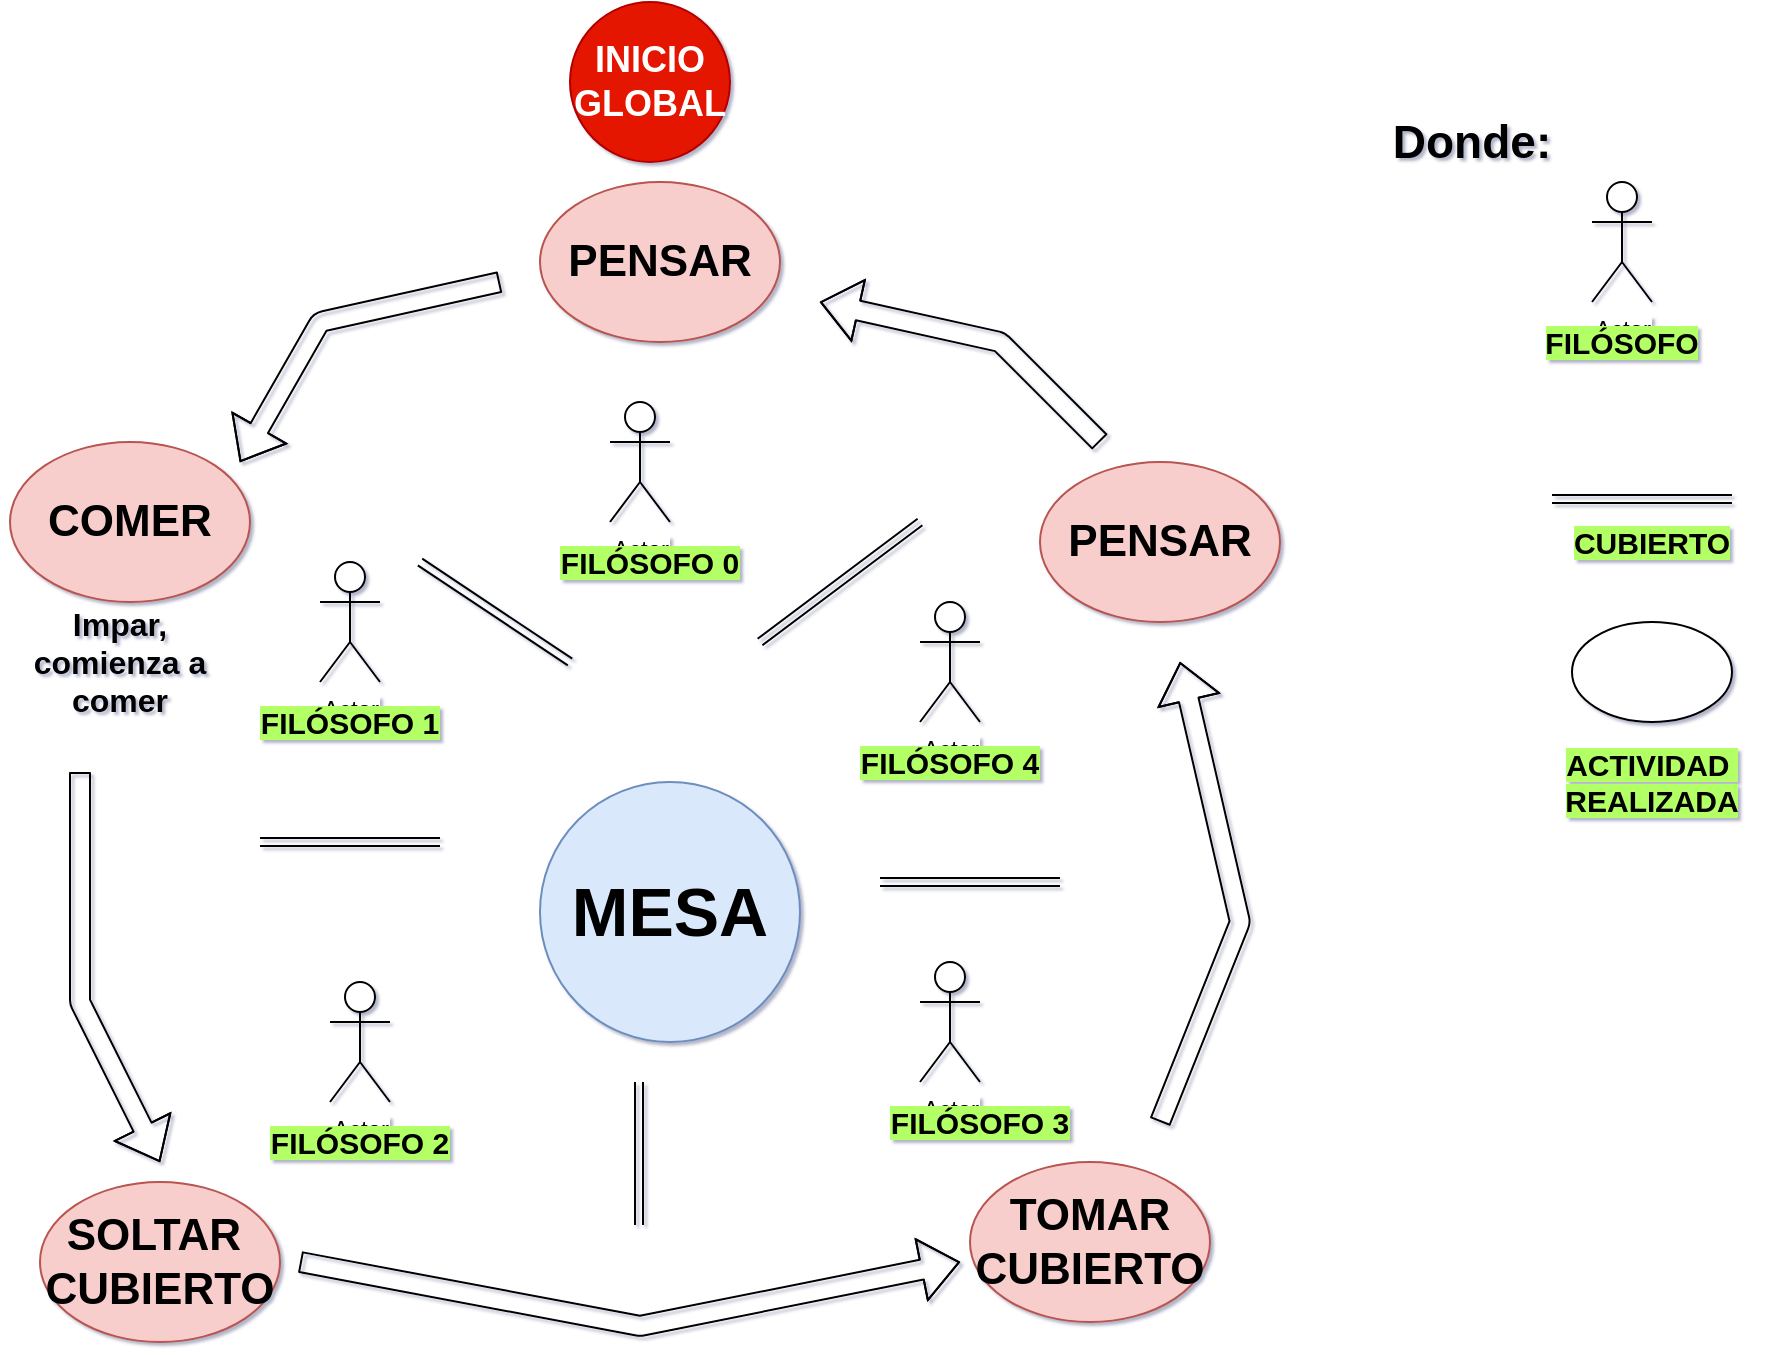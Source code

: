 <mxfile version="12.3.9" type="device" pages="1"><diagram id="6a731a19-8d31-9384-78a2-239565b7b9f0" name="Page-1"><mxGraphModel dx="828" dy="451" grid="0" gridSize="10" guides="1" tooltips="1" connect="1" arrows="1" fold="1" page="1" pageScale="1" pageWidth="1169" pageHeight="827" background="#ffffff" math="0" shadow="1"><root><mxCell id="0"/><mxCell id="1" parent="0"/><mxCell id="1364" style="endArrow=none;strokeWidth=6;strokeColor=#736ca8;html=1;" parent="1" edge="1"><mxGeometry relative="1" as="geometry"><mxPoint x="1788.718" y="1288.824" as="targetPoint"/><Array as="points"><mxPoint x="1820" y="1390"/></Array></mxGeometry></mxCell><mxCell id="xFM654OirwexHJB_Xr8L-1545" value="&lt;font size=&quot;1&quot;&gt;&lt;b style=&quot;font-size: 34px&quot;&gt;MESA&lt;/b&gt;&lt;/font&gt;" style="ellipse;whiteSpace=wrap;html=1;aspect=fixed;fillColor=#dae8fc;strokeColor=#6c8ebf;" parent="1" vertex="1"><mxGeometry x="534" y="430" width="130" height="130" as="geometry"/></mxCell><mxCell id="xFM654OirwexHJB_Xr8L-1546" value="Actor" style="shape=umlActor;verticalLabelPosition=bottom;labelBackgroundColor=#ffffff;verticalAlign=top;html=1;outlineConnect=0;" parent="1" vertex="1"><mxGeometry x="569" y="240" width="30" height="60" as="geometry"/></mxCell><mxCell id="xFM654OirwexHJB_Xr8L-1547" value="Actor" style="shape=umlActor;verticalLabelPosition=bottom;labelBackgroundColor=#ffffff;verticalAlign=top;html=1;outlineConnect=0;" parent="1" vertex="1"><mxGeometry x="724" y="340" width="30" height="60" as="geometry"/></mxCell><object label="Actor" id="xFM654OirwexHJB_Xr8L-1548"><mxCell style="shape=umlActor;verticalLabelPosition=bottom;labelBackgroundColor=#ffffff;verticalAlign=top;html=1;outlineConnect=0;" parent="1" vertex="1"><mxGeometry x="724" y="520" width="30" height="60" as="geometry"/></mxCell></object><mxCell id="xFM654OirwexHJB_Xr8L-1549" value="Actor" style="shape=umlActor;verticalLabelPosition=bottom;labelBackgroundColor=#ffffff;verticalAlign=top;html=1;outlineConnect=0;" parent="1" vertex="1"><mxGeometry x="424" y="320" width="30" height="60" as="geometry"/></mxCell><mxCell id="xFM654OirwexHJB_Xr8L-1551" value="Actor" style="shape=umlActor;verticalLabelPosition=bottom;labelBackgroundColor=#ffffff;verticalAlign=top;html=1;outlineConnect=0;" parent="1" vertex="1"><mxGeometry x="429" y="530" width="30" height="60" as="geometry"/></mxCell><mxCell id="xFM654OirwexHJB_Xr8L-1571" value="&lt;b&gt;&lt;font style=&quot;font-size: 15px ; background-color: rgb(179 , 255 , 102)&quot;&gt;FILÓSOFO 0&lt;/font&gt;&lt;/b&gt;" style="text;html=1;strokeColor=none;fillColor=none;align=center;verticalAlign=middle;whiteSpace=wrap;rounded=0;" parent="1" vertex="1"><mxGeometry x="534" y="310" width="110" height="20" as="geometry"/></mxCell><mxCell id="xFM654OirwexHJB_Xr8L-1575" value="&lt;b&gt;&lt;font style=&quot;font-size: 15px ; background-color: rgb(179 , 255 , 102)&quot;&gt;FILÓSOFO 4&lt;/font&gt;&lt;/b&gt;" style="text;html=1;strokeColor=none;fillColor=none;align=center;verticalAlign=middle;whiteSpace=wrap;rounded=0;" parent="1" vertex="1"><mxGeometry x="684" y="410" width="110" height="20" as="geometry"/></mxCell><mxCell id="xFM654OirwexHJB_Xr8L-1576" value="&lt;b&gt;&lt;font style=&quot;font-size: 15px ; background-color: rgb(179 , 255 , 102)&quot;&gt;FILÓSOFO 3&lt;/font&gt;&lt;/b&gt;" style="text;html=1;strokeColor=none;fillColor=none;align=center;verticalAlign=middle;whiteSpace=wrap;rounded=0;" parent="1" vertex="1"><mxGeometry x="699" y="590" width="110" height="20" as="geometry"/></mxCell><mxCell id="xFM654OirwexHJB_Xr8L-1577" value="&lt;b&gt;&lt;font style=&quot;font-size: 15px ; background-color: rgb(179 , 255 , 102)&quot;&gt;FILÓSOFO 2&lt;/font&gt;&lt;/b&gt;" style="text;html=1;strokeColor=none;fillColor=none;align=center;verticalAlign=middle;whiteSpace=wrap;rounded=0;" parent="1" vertex="1"><mxGeometry x="389" y="600" width="110" height="20" as="geometry"/></mxCell><mxCell id="xFM654OirwexHJB_Xr8L-1578" value="&lt;b&gt;&lt;font style=&quot;font-size: 15px ; background-color: rgb(179 , 255 , 102)&quot;&gt;FILÓSOFO 1&lt;/font&gt;&lt;/b&gt;" style="text;html=1;strokeColor=none;fillColor=none;align=center;verticalAlign=middle;whiteSpace=wrap;rounded=0;" parent="1" vertex="1"><mxGeometry x="384" y="390" width="110" height="20" as="geometry"/></mxCell><mxCell id="xFM654OirwexHJB_Xr8L-1581" value="" style="shape=link;html=1;fontColor=#99FF33;" parent="1" edge="1"><mxGeometry width="50" height="50" relative="1" as="geometry"><mxPoint x="394" y="460" as="sourcePoint"/><mxPoint x="484" y="460" as="targetPoint"/></mxGeometry></mxCell><mxCell id="xFM654OirwexHJB_Xr8L-1582" value="" style="shape=link;html=1;fontColor=#99FF33;" parent="1" edge="1"><mxGeometry width="50" height="50" relative="1" as="geometry"><mxPoint x="474" y="320" as="sourcePoint"/><mxPoint x="549" y="370" as="targetPoint"/></mxGeometry></mxCell><mxCell id="xFM654OirwexHJB_Xr8L-1583" value="" style="shape=link;html=1;fontColor=#99FF33;" parent="1" edge="1"><mxGeometry width="50" height="50" relative="1" as="geometry"><mxPoint x="704" y="480" as="sourcePoint"/><mxPoint x="794" y="480" as="targetPoint"/></mxGeometry></mxCell><mxCell id="xFM654OirwexHJB_Xr8L-1585" value="" style="shape=link;html=1;fontColor=#99FF33;" parent="1" edge="1"><mxGeometry width="50" height="50" relative="1" as="geometry"><mxPoint x="583.5" y="580" as="sourcePoint"/><mxPoint x="583.5" y="651.5" as="targetPoint"/><Array as="points"/></mxGeometry></mxCell><mxCell id="xFM654OirwexHJB_Xr8L-1587" value="" style="shape=link;html=1;fontColor=#99FF33;" parent="1" edge="1"><mxGeometry width="50" height="50" relative="1" as="geometry"><mxPoint x="644" y="360" as="sourcePoint"/><mxPoint x="724" y="300" as="targetPoint"/><Array as="points"/></mxGeometry></mxCell><mxCell id="xFM654OirwexHJB_Xr8L-1588" value="Actor" style="shape=umlActor;verticalLabelPosition=bottom;labelBackgroundColor=#ffffff;verticalAlign=top;html=1;outlineConnect=0;" parent="1" vertex="1"><mxGeometry x="1060" y="130" width="30" height="60" as="geometry"/></mxCell><mxCell id="xFM654OirwexHJB_Xr8L-1589" value="&lt;b&gt;&lt;font style=&quot;font-size: 15px ; background-color: rgb(179 , 255 , 102)&quot;&gt;FILÓSOFO&lt;/font&gt;&lt;/b&gt;" style="text;html=1;strokeColor=none;fillColor=none;align=center;verticalAlign=middle;whiteSpace=wrap;rounded=0;" parent="1" vertex="1"><mxGeometry x="1020" y="200" width="110" height="20" as="geometry"/></mxCell><mxCell id="xFM654OirwexHJB_Xr8L-1590" value="" style="shape=link;html=1;fontColor=#99FF33;" parent="1" edge="1"><mxGeometry width="50" height="50" relative="1" as="geometry"><mxPoint x="1040" y="288.5" as="sourcePoint"/><mxPoint x="1130" y="288.5" as="targetPoint"/></mxGeometry></mxCell><mxCell id="xFM654OirwexHJB_Xr8L-1591" value="&lt;b&gt;&lt;font style=&quot;font-size: 15px ; background-color: rgb(179 , 255 , 102)&quot;&gt;CUBIERTO&lt;/font&gt;&lt;/b&gt;" style="text;html=1;strokeColor=none;fillColor=none;align=center;verticalAlign=middle;whiteSpace=wrap;rounded=0;" parent="1" vertex="1"><mxGeometry x="1035" y="300" width="110" height="20" as="geometry"/></mxCell><mxCell id="xFM654OirwexHJB_Xr8L-1593" value="&lt;font style=&quot;font-size: 22px&quot;&gt;&lt;b&gt;COMER&lt;/b&gt;&lt;/font&gt;" style="ellipse;whiteSpace=wrap;html=1;labelBackgroundColor=none;fillColor=#f8cecc;strokeColor=#b85450;" parent="1" vertex="1"><mxGeometry x="269" y="260" width="120" height="80" as="geometry"/></mxCell><mxCell id="xFM654OirwexHJB_Xr8L-1594" value="" style="ellipse;whiteSpace=wrap;html=1;fontColor=#99FF33;" parent="1" vertex="1"><mxGeometry x="1050" y="350" width="80" height="50" as="geometry"/></mxCell><mxCell id="xFM654OirwexHJB_Xr8L-1595" value="&lt;b&gt;&lt;font style=&quot;font-size: 15px ; background-color: rgb(179 , 255 , 102)&quot;&gt;ACTIVIDAD&amp;nbsp;&lt;br&gt;REALIZADA&lt;br&gt;&lt;/font&gt;&lt;/b&gt;" style="text;html=1;strokeColor=none;fillColor=none;align=center;verticalAlign=middle;whiteSpace=wrap;rounded=0;" parent="1" vertex="1"><mxGeometry x="1035" y="420" width="110" height="20" as="geometry"/></mxCell><mxCell id="xFM654OirwexHJB_Xr8L-1598" value="&lt;font style=&quot;font-size: 22px&quot;&gt;&lt;b&gt;SOLTAR&amp;nbsp;&lt;br&gt;&lt;/b&gt;&lt;/font&gt;&lt;b style=&quot;font-size: 22px&quot;&gt;CUBIERTO&lt;/b&gt;" style="ellipse;whiteSpace=wrap;html=1;labelBackgroundColor=none;fillColor=#f8cecc;strokeColor=#b85450;" parent="1" vertex="1"><mxGeometry x="284" y="630" width="120" height="80" as="geometry"/></mxCell><mxCell id="xFM654OirwexHJB_Xr8L-1599" value="&lt;font style=&quot;font-size: 22px&quot;&gt;&lt;b&gt;TOMAR CUBIERTO&lt;/b&gt;&lt;/font&gt;" style="ellipse;whiteSpace=wrap;html=1;labelBackgroundColor=none;fillColor=#f8cecc;strokeColor=#b85450;" parent="1" vertex="1"><mxGeometry x="749" y="620" width="120" height="80" as="geometry"/></mxCell><mxCell id="xFM654OirwexHJB_Xr8L-1601" value="&lt;font style=&quot;font-size: 22px&quot;&gt;&lt;b&gt;PENSAR&lt;/b&gt;&lt;/font&gt;" style="ellipse;whiteSpace=wrap;html=1;labelBackgroundColor=none;fillColor=#f8cecc;strokeColor=#b85450;" parent="1" vertex="1"><mxGeometry x="784" y="270" width="120" height="80" as="geometry"/></mxCell><mxCell id="xFM654OirwexHJB_Xr8L-1602" value="&lt;font style=&quot;font-size: 22px&quot;&gt;&lt;b&gt;PENSAR&lt;/b&gt;&lt;/font&gt;" style="ellipse;whiteSpace=wrap;html=1;labelBackgroundColor=none;fillColor=#f8cecc;strokeColor=#b85450;" parent="1" vertex="1"><mxGeometry x="534" y="130" width="120" height="80" as="geometry"/></mxCell><mxCell id="xFM654OirwexHJB_Xr8L-1603" value="&lt;b&gt;&lt;font style=&quot;font-size: 16px&quot;&gt;Impar, comienza a comer&lt;/font&gt;&lt;/b&gt;" style="text;html=1;strokeColor=none;fillColor=none;align=center;verticalAlign=middle;whiteSpace=wrap;rounded=0;labelBackgroundColor=none;fontColor=#000000;" parent="1" vertex="1"><mxGeometry x="264" y="360" width="120" height="20" as="geometry"/></mxCell><mxCell id="xFM654OirwexHJB_Xr8L-1605" value="" style="shape=flexArrow;endArrow=classic;html=1;fontColor=#000000;" parent="1" edge="1"><mxGeometry width="50" height="50" relative="1" as="geometry"><mxPoint x="304" y="425" as="sourcePoint"/><mxPoint x="344" y="620" as="targetPoint"/><Array as="points"><mxPoint x="304" y="540"/></Array></mxGeometry></mxCell><mxCell id="xFM654OirwexHJB_Xr8L-1606" value="" style="shape=flexArrow;endArrow=classic;html=1;fontColor=#000000;" parent="1" edge="1"><mxGeometry width="50" height="50" relative="1" as="geometry"><mxPoint x="514" y="180" as="sourcePoint"/><mxPoint x="384" y="270" as="targetPoint"/><Array as="points"><mxPoint x="424" y="200"/></Array></mxGeometry></mxCell><mxCell id="xFM654OirwexHJB_Xr8L-1607" value="" style="shape=flexArrow;endArrow=classic;html=1;fontColor=#000000;" parent="1" edge="1"><mxGeometry width="50" height="50" relative="1" as="geometry"><mxPoint x="414" y="670" as="sourcePoint"/><mxPoint x="744" y="670" as="targetPoint"/><Array as="points"><mxPoint x="584" y="702"/></Array></mxGeometry></mxCell><mxCell id="xFM654OirwexHJB_Xr8L-1608" value="" style="shape=flexArrow;endArrow=classic;html=1;fontColor=#000000;" parent="1" edge="1"><mxGeometry width="50" height="50" relative="1" as="geometry"><mxPoint x="844" y="600" as="sourcePoint"/><mxPoint x="854" y="370" as="targetPoint"/><Array as="points"><mxPoint x="884" y="500"/></Array></mxGeometry></mxCell><mxCell id="xFM654OirwexHJB_Xr8L-1609" value="" style="shape=flexArrow;endArrow=classic;html=1;fontColor=#000000;" parent="1" edge="1"><mxGeometry width="50" height="50" relative="1" as="geometry"><mxPoint x="814" y="260" as="sourcePoint"/><mxPoint x="674" y="190" as="targetPoint"/><Array as="points"><mxPoint x="764" y="210"/></Array></mxGeometry></mxCell><mxCell id="xFM654OirwexHJB_Xr8L-1611" value="&lt;b&gt;&lt;font style=&quot;font-size: 18px&quot;&gt;INICIO GLOBAL&lt;/font&gt;&lt;/b&gt;" style="ellipse;whiteSpace=wrap;html=1;aspect=fixed;labelBackgroundColor=none;fontColor=#ffffff;fillColor=#e51400;strokeColor=#B20000;" parent="1" vertex="1"><mxGeometry x="549" y="40" width="80" height="80" as="geometry"/></mxCell><mxCell id="xFM654OirwexHJB_Xr8L-1612" value="&lt;font style=&quot;font-size: 23px&quot;&gt;&lt;b&gt;Donde:&lt;/b&gt;&lt;/font&gt;" style="text;html=1;strokeColor=none;fillColor=none;align=center;verticalAlign=middle;whiteSpace=wrap;rounded=0;labelBackgroundColor=none;fontColor=#000000;" parent="1" vertex="1"><mxGeometry x="980" y="100" width="40" height="20" as="geometry"/></mxCell></root></mxGraphModel></diagram></mxfile>